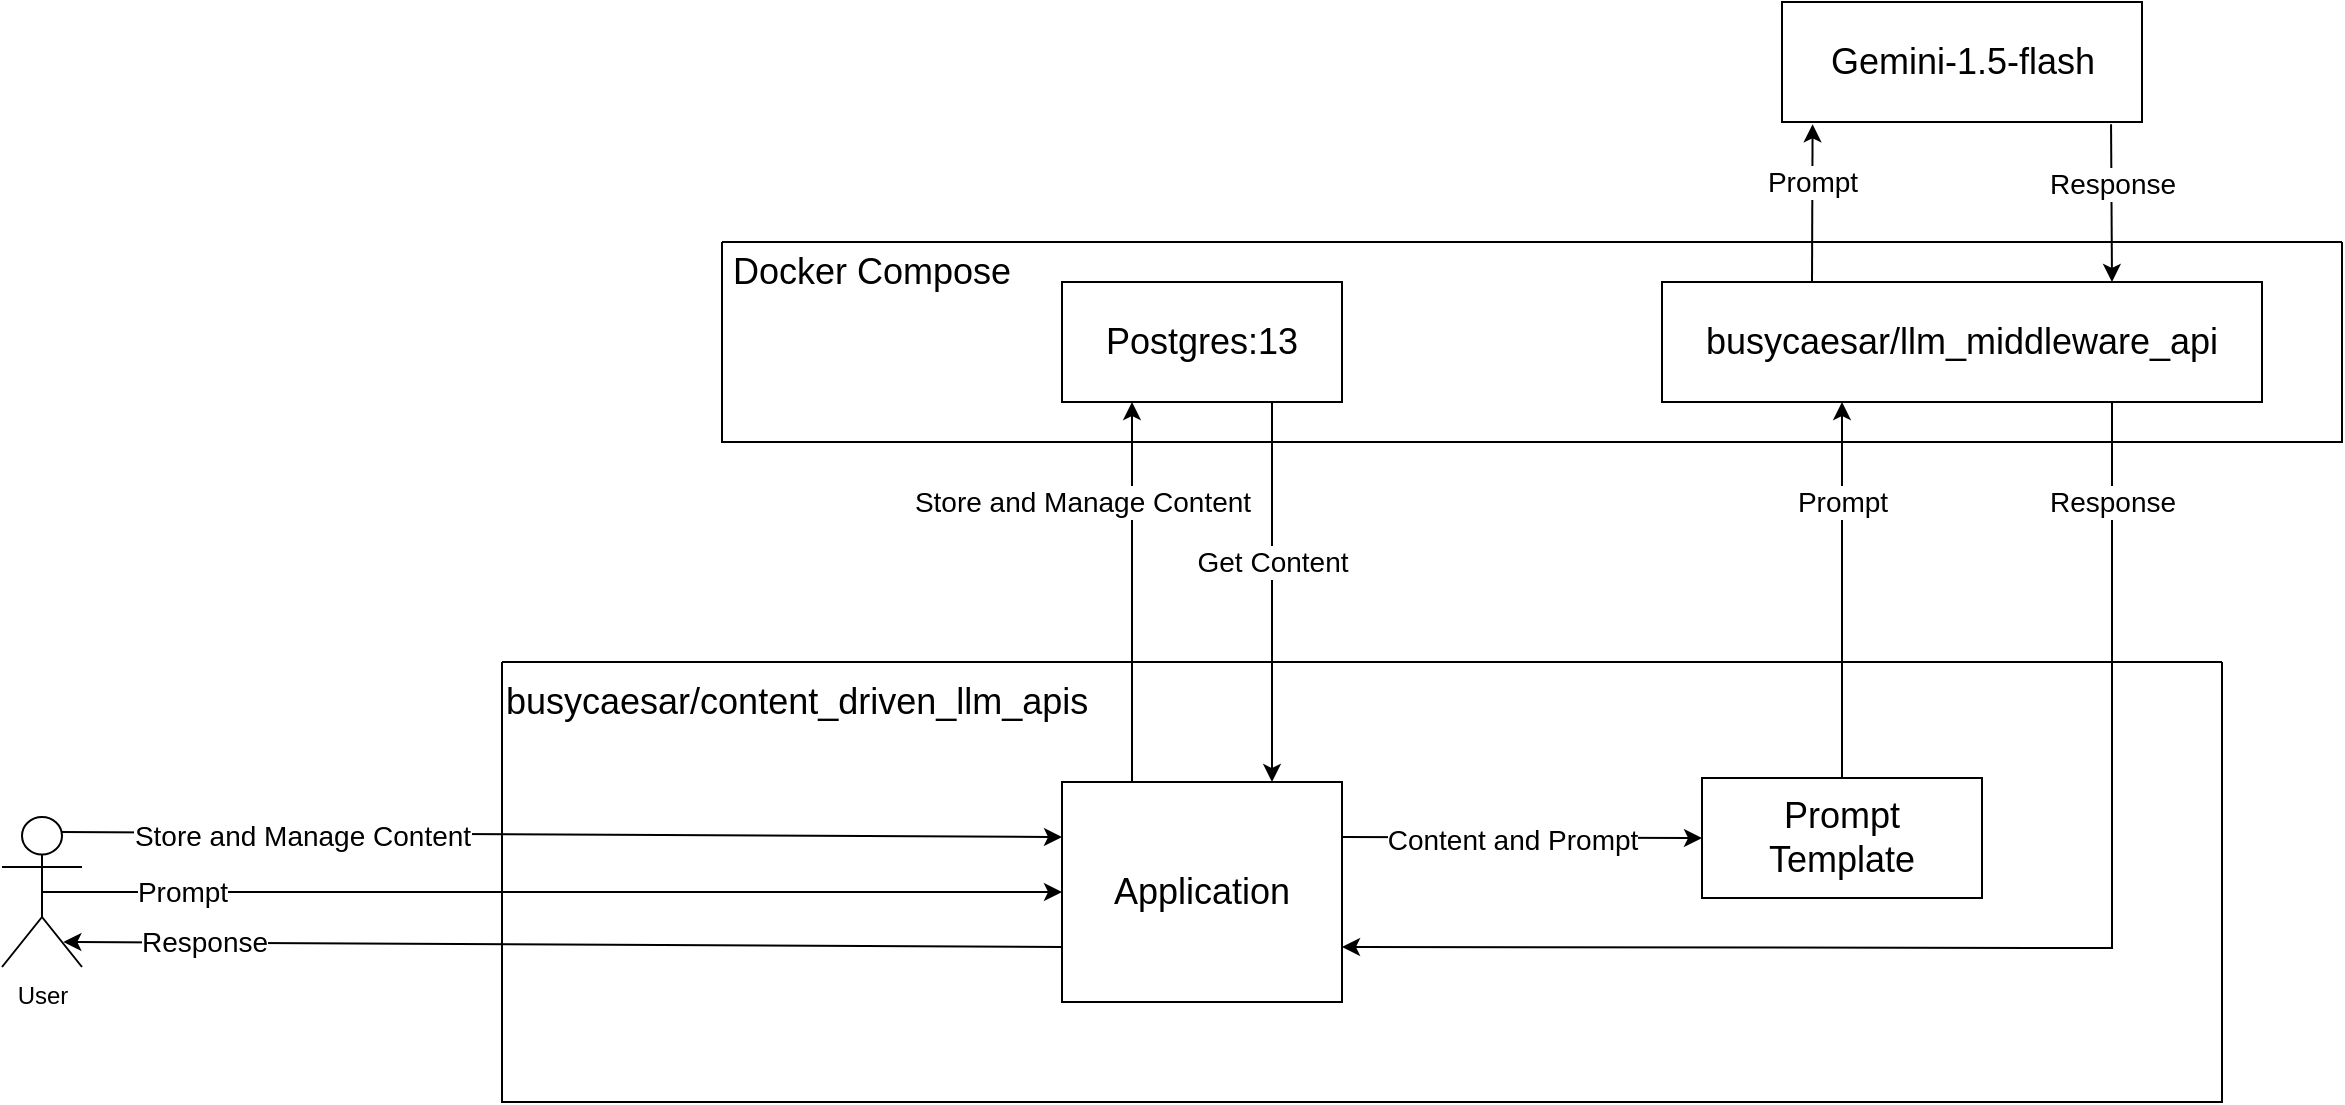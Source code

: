 <mxfile version="24.7.13">
  <diagram name="Page-1" id="dfUl5b5xISsDF5ks1brL">
    <mxGraphModel dx="2643" dy="930" grid="1" gridSize="10" guides="1" tooltips="1" connect="1" arrows="1" fold="1" page="1" pageScale="1" pageWidth="850" pageHeight="1100" math="0" shadow="0">
      <root>
        <mxCell id="0" />
        <mxCell id="1" parent="0" />
        <mxCell id="5YCfqS95XZYu-D9NoWzN-2" value="" style="group" vertex="1" connectable="0" parent="1">
          <mxGeometry x="210" y="190" width="140" height="60" as="geometry" />
        </mxCell>
        <mxCell id="5YCfqS95XZYu-D9NoWzN-3" value="" style="rounded=0;whiteSpace=wrap;html=1;" vertex="1" parent="5YCfqS95XZYu-D9NoWzN-2">
          <mxGeometry width="140" height="60" as="geometry" />
        </mxCell>
        <mxCell id="5YCfqS95XZYu-D9NoWzN-4" value="&lt;font style=&quot;font-size: 18px;&quot;&gt;Postgres:13&lt;/font&gt;" style="text;html=1;align=center;verticalAlign=middle;whiteSpace=wrap;rounded=0;" vertex="1" parent="5YCfqS95XZYu-D9NoWzN-2">
          <mxGeometry x="35" y="15" width="70" height="30" as="geometry" />
        </mxCell>
        <mxCell id="5YCfqS95XZYu-D9NoWzN-5" value="" style="group" vertex="1" connectable="0" parent="1">
          <mxGeometry x="510" y="190" width="300" height="60" as="geometry" />
        </mxCell>
        <mxCell id="5YCfqS95XZYu-D9NoWzN-6" value="" style="rounded=0;whiteSpace=wrap;html=1;" vertex="1" parent="5YCfqS95XZYu-D9NoWzN-5">
          <mxGeometry width="300" height="60" as="geometry" />
        </mxCell>
        <mxCell id="5YCfqS95XZYu-D9NoWzN-7" value="&lt;font style=&quot;font-size: 18px;&quot;&gt;busycaesar/llm_middleware_api&lt;/font&gt;" style="text;html=1;align=center;verticalAlign=middle;whiteSpace=wrap;rounded=0;" vertex="1" parent="5YCfqS95XZYu-D9NoWzN-5">
          <mxGeometry x="75" y="15" width="150" height="30" as="geometry" />
        </mxCell>
        <mxCell id="5YCfqS95XZYu-D9NoWzN-8" value="" style="group" vertex="1" connectable="0" parent="1">
          <mxGeometry x="570" y="50" width="180" height="60" as="geometry" />
        </mxCell>
        <mxCell id="5YCfqS95XZYu-D9NoWzN-9" value="" style="rounded=0;whiteSpace=wrap;html=1;" vertex="1" parent="5YCfqS95XZYu-D9NoWzN-8">
          <mxGeometry width="180" height="60" as="geometry" />
        </mxCell>
        <mxCell id="5YCfqS95XZYu-D9NoWzN-10" value="&lt;font style=&quot;font-size: 18px;&quot;&gt;Gemini-1.5-flash&lt;/font&gt;" style="text;html=1;align=center;verticalAlign=middle;whiteSpace=wrap;rounded=0;" vertex="1" parent="5YCfqS95XZYu-D9NoWzN-8">
          <mxGeometry x="22.5" y="15" width="135" height="30" as="geometry" />
        </mxCell>
        <mxCell id="5YCfqS95XZYu-D9NoWzN-11" value="User" style="shape=umlActor;verticalLabelPosition=bottom;verticalAlign=top;html=1;outlineConnect=0;" vertex="1" parent="1">
          <mxGeometry x="-320" y="457.5" width="40" height="75" as="geometry" />
        </mxCell>
        <mxCell id="5YCfqS95XZYu-D9NoWzN-12" value="" style="swimlane;startSize=0;" vertex="1" parent="1">
          <mxGeometry x="40" y="170" width="810" height="100" as="geometry" />
        </mxCell>
        <mxCell id="5YCfqS95XZYu-D9NoWzN-13" value="&lt;font style=&quot;font-size: 18px;&quot;&gt;Docker Compose&lt;/font&gt;" style="text;html=1;align=center;verticalAlign=middle;whiteSpace=wrap;rounded=0;" vertex="1" parent="5YCfqS95XZYu-D9NoWzN-12">
          <mxGeometry width="150" height="30" as="geometry" />
        </mxCell>
        <mxCell id="5YCfqS95XZYu-D9NoWzN-24" value="" style="endArrow=classic;html=1;rounded=0;entryX=0;entryY=0.25;entryDx=0;entryDy=0;exitX=0.75;exitY=0.1;exitDx=0;exitDy=0;exitPerimeter=0;" edge="1" parent="1" source="5YCfqS95XZYu-D9NoWzN-11" target="5YCfqS95XZYu-D9NoWzN-44">
          <mxGeometry relative="1" as="geometry">
            <mxPoint x="-180" y="430" as="sourcePoint" />
            <mxPoint x="210" y="467.5" as="targetPoint" />
          </mxGeometry>
        </mxCell>
        <mxCell id="5YCfqS95XZYu-D9NoWzN-25" value="&lt;font style=&quot;font-size: 14px;&quot;&gt;Store and Manage Content&lt;/font&gt;" style="edgeLabel;resizable=0;html=1;;align=center;verticalAlign=middle;" connectable="0" vertex="1" parent="5YCfqS95XZYu-D9NoWzN-24">
          <mxGeometry relative="1" as="geometry">
            <mxPoint x="-130" y="1" as="offset" />
          </mxGeometry>
        </mxCell>
        <mxCell id="5YCfqS95XZYu-D9NoWzN-26" value="" style="endArrow=classic;html=1;rounded=0;entryX=0;entryY=0.5;entryDx=0;entryDy=0;exitX=0.5;exitY=0.5;exitDx=0;exitDy=0;exitPerimeter=0;" edge="1" parent="1" source="5YCfqS95XZYu-D9NoWzN-11" target="5YCfqS95XZYu-D9NoWzN-44">
          <mxGeometry relative="1" as="geometry">
            <mxPoint x="-225" y="487.5" as="sourcePoint" />
            <mxPoint x="210" y="495" as="targetPoint" />
          </mxGeometry>
        </mxCell>
        <mxCell id="5YCfqS95XZYu-D9NoWzN-27" value="&lt;font style=&quot;font-size: 14px;&quot;&gt;Prompt&lt;/font&gt;" style="edgeLabel;resizable=0;html=1;;align=center;verticalAlign=middle;" connectable="0" vertex="1" parent="5YCfqS95XZYu-D9NoWzN-26">
          <mxGeometry relative="1" as="geometry">
            <mxPoint x="-185" as="offset" />
          </mxGeometry>
        </mxCell>
        <mxCell id="5YCfqS95XZYu-D9NoWzN-28" value="" style="endArrow=classic;html=1;rounded=0;exitX=0;exitY=0.75;exitDx=0;exitDy=0;entryX=0.767;entryY=0.833;entryDx=0;entryDy=0;entryPerimeter=0;" edge="1" parent="1" source="5YCfqS95XZYu-D9NoWzN-44" target="5YCfqS95XZYu-D9NoWzN-11">
          <mxGeometry relative="1" as="geometry">
            <mxPoint x="210" y="522.5" as="sourcePoint" />
            <mxPoint x="-170" y="520" as="targetPoint" />
          </mxGeometry>
        </mxCell>
        <mxCell id="5YCfqS95XZYu-D9NoWzN-29" value="&lt;font style=&quot;font-size: 14px;&quot;&gt;Response&lt;/font&gt;" style="edgeLabel;resizable=0;html=1;;align=center;verticalAlign=middle;" connectable="0" vertex="1" parent="5YCfqS95XZYu-D9NoWzN-28">
          <mxGeometry relative="1" as="geometry">
            <mxPoint x="-180" y="-1" as="offset" />
          </mxGeometry>
        </mxCell>
        <mxCell id="5YCfqS95XZYu-D9NoWzN-30" value="" style="endArrow=classic;html=1;rounded=0;entryX=0.25;entryY=1;entryDx=0;entryDy=0;exitX=0.25;exitY=0;exitDx=0;exitDy=0;" edge="1" parent="1" source="5YCfqS95XZYu-D9NoWzN-44" target="5YCfqS95XZYu-D9NoWzN-3">
          <mxGeometry relative="1" as="geometry">
            <mxPoint x="245" y="440" as="sourcePoint" />
            <mxPoint x="627.5" y="570.5" as="targetPoint" />
          </mxGeometry>
        </mxCell>
        <mxCell id="5YCfqS95XZYu-D9NoWzN-31" value="&lt;font style=&quot;font-size: 14px;&quot;&gt;Store and Manage Content&lt;/font&gt;" style="edgeLabel;resizable=0;html=1;;align=center;verticalAlign=middle;" connectable="0" vertex="1" parent="5YCfqS95XZYu-D9NoWzN-30">
          <mxGeometry relative="1" as="geometry">
            <mxPoint x="-25" y="-45" as="offset" />
          </mxGeometry>
        </mxCell>
        <mxCell id="5YCfqS95XZYu-D9NoWzN-32" value="" style="endArrow=classic;html=1;rounded=0;entryX=0.75;entryY=0;entryDx=0;entryDy=0;exitX=0.75;exitY=1;exitDx=0;exitDy=0;" edge="1" parent="1" source="5YCfqS95XZYu-D9NoWzN-3" target="5YCfqS95XZYu-D9NoWzN-44">
          <mxGeometry relative="1" as="geometry">
            <mxPoint x="160.5" y="593.5" as="sourcePoint" />
            <mxPoint x="315" y="440" as="targetPoint" />
          </mxGeometry>
        </mxCell>
        <mxCell id="5YCfqS95XZYu-D9NoWzN-33" value="&lt;font style=&quot;font-size: 14px;&quot;&gt;Get Content&lt;/font&gt;" style="edgeLabel;resizable=0;html=1;;align=center;verticalAlign=middle;" connectable="0" vertex="1" parent="5YCfqS95XZYu-D9NoWzN-32">
          <mxGeometry relative="1" as="geometry">
            <mxPoint y="-15" as="offset" />
          </mxGeometry>
        </mxCell>
        <mxCell id="5YCfqS95XZYu-D9NoWzN-34" value="" style="endArrow=classic;html=1;rounded=0;exitX=0.5;exitY=0;exitDx=0;exitDy=0;entryX=0.3;entryY=1;entryDx=0;entryDy=0;entryPerimeter=0;" edge="1" parent="1" target="5YCfqS95XZYu-D9NoWzN-6">
          <mxGeometry relative="1" as="geometry">
            <mxPoint x="600" y="438" as="sourcePoint" />
            <mxPoint x="600" y="323" as="targetPoint" />
          </mxGeometry>
        </mxCell>
        <mxCell id="5YCfqS95XZYu-D9NoWzN-35" value="&lt;font style=&quot;font-size: 14px;&quot;&gt;Prompt&lt;/font&gt;" style="edgeLabel;resizable=0;html=1;;align=center;verticalAlign=middle;" connectable="0" vertex="1" parent="5YCfqS95XZYu-D9NoWzN-34">
          <mxGeometry relative="1" as="geometry">
            <mxPoint y="-44" as="offset" />
          </mxGeometry>
        </mxCell>
        <mxCell id="5YCfqS95XZYu-D9NoWzN-36" value="" style="endArrow=classic;html=1;rounded=0;entryX=1;entryY=0.75;entryDx=0;entryDy=0;exitX=0.75;exitY=1;exitDx=0;exitDy=0;" edge="1" parent="1" source="5YCfqS95XZYu-D9NoWzN-6" target="5YCfqS95XZYu-D9NoWzN-44">
          <mxGeometry relative="1" as="geometry">
            <mxPoint x="410.5" y="613.5" as="sourcePoint" />
            <mxPoint x="350" y="522.5" as="targetPoint" />
            <Array as="points">
              <mxPoint x="735" y="523" />
            </Array>
          </mxGeometry>
        </mxCell>
        <mxCell id="5YCfqS95XZYu-D9NoWzN-37" value="&lt;font style=&quot;font-size: 14px;&quot;&gt;Response&lt;/font&gt;" style="edgeLabel;resizable=0;html=1;;align=center;verticalAlign=middle;" connectable="0" vertex="1" parent="5YCfqS95XZYu-D9NoWzN-36">
          <mxGeometry relative="1" as="geometry">
            <mxPoint x="56" y="-223" as="offset" />
          </mxGeometry>
        </mxCell>
        <mxCell id="5YCfqS95XZYu-D9NoWzN-38" value="" style="endArrow=classic;html=1;rounded=0;exitX=0.25;exitY=0;exitDx=0;exitDy=0;entryX=0.085;entryY=1.019;entryDx=0;entryDy=0;entryPerimeter=0;" edge="1" parent="1" source="5YCfqS95XZYu-D9NoWzN-6" target="5YCfqS95XZYu-D9NoWzN-9">
          <mxGeometry relative="1" as="geometry">
            <mxPoint x="440" y="70" as="sourcePoint" />
            <mxPoint x="520" y="70" as="targetPoint" />
          </mxGeometry>
        </mxCell>
        <mxCell id="5YCfqS95XZYu-D9NoWzN-39" value="&lt;font style=&quot;font-size: 14px;&quot;&gt;Prompt&lt;/font&gt;" style="edgeLabel;resizable=0;html=1;;align=center;verticalAlign=middle;" connectable="0" vertex="1" parent="5YCfqS95XZYu-D9NoWzN-38">
          <mxGeometry relative="1" as="geometry">
            <mxPoint y="-11" as="offset" />
          </mxGeometry>
        </mxCell>
        <mxCell id="5YCfqS95XZYu-D9NoWzN-40" value="" style="endArrow=classic;html=1;rounded=0;exitX=0.914;exitY=1.019;exitDx=0;exitDy=0;entryX=0.75;entryY=0;entryDx=0;entryDy=0;exitPerimeter=0;" edge="1" parent="1" source="5YCfqS95XZYu-D9NoWzN-9" target="5YCfqS95XZYu-D9NoWzN-6">
          <mxGeometry relative="1" as="geometry">
            <mxPoint x="890" y="208" as="sourcePoint" />
            <mxPoint x="890" y="90" as="targetPoint" />
          </mxGeometry>
        </mxCell>
        <mxCell id="5YCfqS95XZYu-D9NoWzN-41" value="&lt;font style=&quot;font-size: 14px;&quot;&gt;Response&lt;/font&gt;" style="edgeLabel;resizable=0;html=1;;align=center;verticalAlign=middle;" connectable="0" vertex="1" parent="5YCfqS95XZYu-D9NoWzN-40">
          <mxGeometry relative="1" as="geometry">
            <mxPoint y="-10" as="offset" />
          </mxGeometry>
        </mxCell>
        <mxCell id="5YCfqS95XZYu-D9NoWzN-43" value="" style="group" vertex="1" connectable="0" parent="1">
          <mxGeometry x="210" y="440" width="140" height="110" as="geometry" />
        </mxCell>
        <mxCell id="5YCfqS95XZYu-D9NoWzN-44" value="" style="rounded=0;whiteSpace=wrap;html=1;" vertex="1" parent="5YCfqS95XZYu-D9NoWzN-43">
          <mxGeometry width="140" height="110" as="geometry" />
        </mxCell>
        <mxCell id="5YCfqS95XZYu-D9NoWzN-45" value="&lt;font style=&quot;font-size: 18px;&quot;&gt;Application&lt;/font&gt;" style="text;html=1;align=center;verticalAlign=middle;whiteSpace=wrap;rounded=0;" vertex="1" parent="5YCfqS95XZYu-D9NoWzN-43">
          <mxGeometry x="35" y="27.5" width="70" height="55" as="geometry" />
        </mxCell>
        <mxCell id="5YCfqS95XZYu-D9NoWzN-46" value="" style="group" vertex="1" connectable="0" parent="1">
          <mxGeometry x="530" y="438" width="140" height="60" as="geometry" />
        </mxCell>
        <mxCell id="5YCfqS95XZYu-D9NoWzN-47" value="" style="rounded=0;whiteSpace=wrap;html=1;" vertex="1" parent="5YCfqS95XZYu-D9NoWzN-46">
          <mxGeometry width="140" height="60" as="geometry" />
        </mxCell>
        <mxCell id="5YCfqS95XZYu-D9NoWzN-48" value="&lt;font style=&quot;font-size: 18px;&quot;&gt;Prompt Template&lt;/font&gt;" style="text;html=1;align=center;verticalAlign=middle;whiteSpace=wrap;rounded=0;" vertex="1" parent="5YCfqS95XZYu-D9NoWzN-46">
          <mxGeometry x="35" y="15" width="70" height="30" as="geometry" />
        </mxCell>
        <mxCell id="5YCfqS95XZYu-D9NoWzN-49" value="" style="endArrow=classic;html=1;rounded=0;entryX=0;entryY=0.5;entryDx=0;entryDy=0;exitX=1;exitY=0.25;exitDx=0;exitDy=0;" edge="1" parent="1" source="5YCfqS95XZYu-D9NoWzN-44" target="5YCfqS95XZYu-D9NoWzN-47">
          <mxGeometry relative="1" as="geometry">
            <mxPoint x="450.5" y="643.5" as="sourcePoint" />
            <mxPoint x="877.5" y="640.5" as="targetPoint" />
          </mxGeometry>
        </mxCell>
        <mxCell id="5YCfqS95XZYu-D9NoWzN-50" value="&lt;span style=&quot;font-size: 14px;&quot;&gt;Content and Prompt&lt;/span&gt;" style="edgeLabel;resizable=0;html=1;;align=center;verticalAlign=middle;" connectable="0" vertex="1" parent="5YCfqS95XZYu-D9NoWzN-49">
          <mxGeometry relative="1" as="geometry">
            <mxPoint x="-5" y="1" as="offset" />
          </mxGeometry>
        </mxCell>
        <mxCell id="5YCfqS95XZYu-D9NoWzN-51" value="" style="swimlane;startSize=0;" vertex="1" parent="1">
          <mxGeometry x="-70" y="380" width="860" height="220" as="geometry">
            <mxRectangle x="40" y="380" width="50" height="40" as="alternateBounds" />
          </mxGeometry>
        </mxCell>
        <mxCell id="5YCfqS95XZYu-D9NoWzN-52" value="&lt;font style=&quot;font-size: 18px;&quot;&gt;busycaesar/content_driven_llm_apis&lt;/font&gt;" style="text;html=1;align=left;verticalAlign=middle;resizable=0;points=[];autosize=1;strokeColor=none;fillColor=none;" vertex="1" parent="5YCfqS95XZYu-D9NoWzN-51">
          <mxGeometry width="310" height="40" as="geometry" />
        </mxCell>
      </root>
    </mxGraphModel>
  </diagram>
</mxfile>
